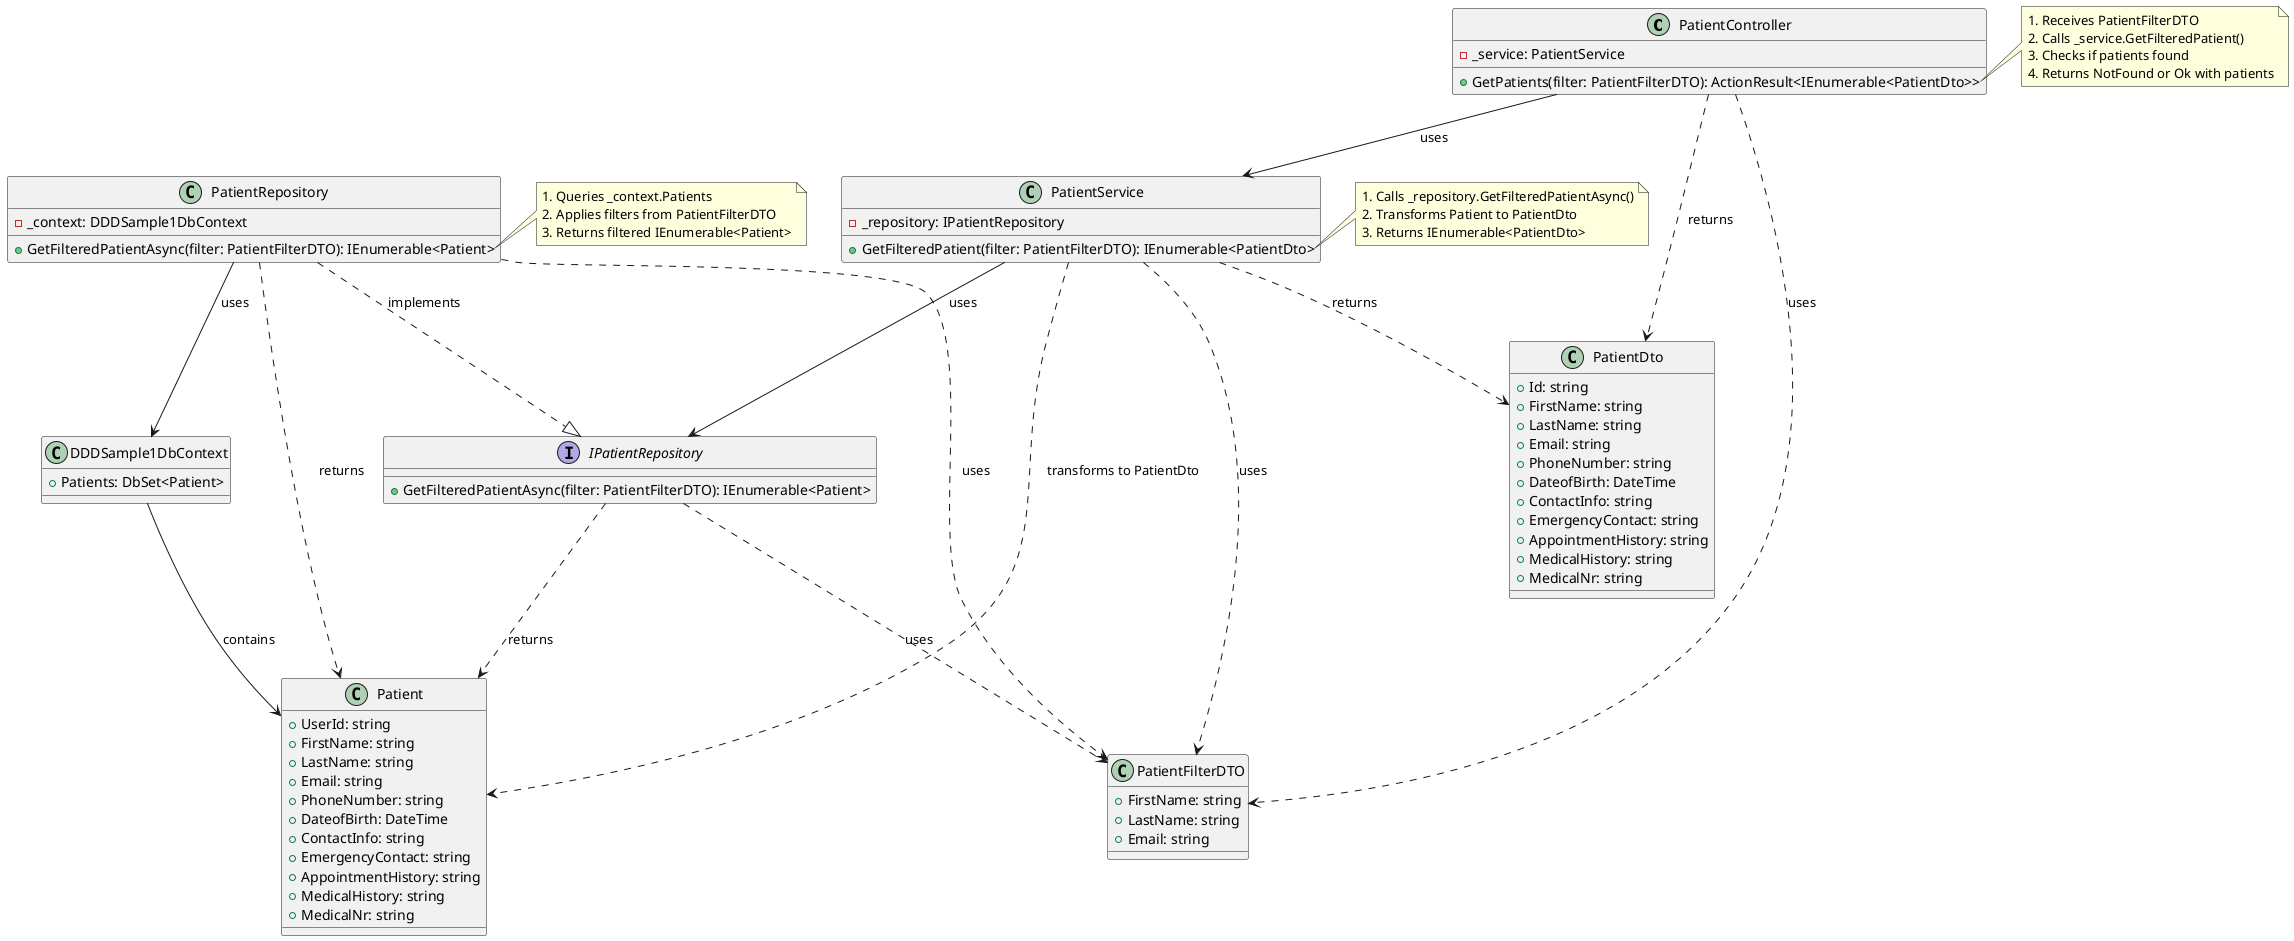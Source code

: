 @startuml

class PatientController {
  - _service: PatientService
  + GetPatients(filter: PatientFilterDTO): ActionResult<IEnumerable<PatientDto>>
}

class PatientService {
  - _repository: IPatientRepository
  + GetFilteredPatient(filter: PatientFilterDTO): IEnumerable<PatientDto>
}

interface IPatientRepository {
  + GetFilteredPatientAsync(filter: PatientFilterDTO): IEnumerable<Patient>
}

class PatientRepository {
  - _context: DDDSample1DbContext
  + GetFilteredPatientAsync(filter: PatientFilterDTO): IEnumerable<Patient>
}

class DDDSample1DbContext {
  + Patients: DbSet<Patient>
}

class Patient {
  + UserId: string
  + FirstName: string
  + LastName: string
  + Email: string
  + PhoneNumber: string
  + DateofBirth: DateTime
  + ContactInfo: string
  + EmergencyContact: string
  + AppointmentHistory: string
  + MedicalHistory: string
  + MedicalNr: string
}

class PatientFilterDTO {
  + FirstName: string
  + LastName: string
  + Email: string
}

class PatientDto {
  + Id: string
  + FirstName: string
  + LastName: string
  + Email: string
  + PhoneNumber: string
  + DateofBirth: DateTime
  + ContactInfo: string
  + EmergencyContact: string
  + AppointmentHistory: string
  + MedicalHistory: string
  + MedicalNr: string
}

PatientController --> PatientService : uses
PatientService --> IPatientRepository : uses
PatientRepository ..|> IPatientRepository : implements
PatientRepository --> DDDSample1DbContext : uses
DDDSample1DbContext --> Patient : contains

PatientController ..> PatientFilterDTO : uses
PatientController ..> PatientDto : returns
PatientService ..> PatientFilterDTO : uses
PatientService ..> PatientDto : returns
PatientService ..> Patient : transforms to PatientDto
IPatientRepository ..> PatientFilterDTO : uses
IPatientRepository ..> Patient : returns
PatientRepository ..> PatientFilterDTO : uses
PatientRepository ..> Patient : returns

note right of PatientController::GetPatients
  1. Receives PatientFilterDTO
  2. Calls _service.GetFilteredPatient()
  3. Checks if patients found
  4. Returns NotFound or Ok with patients
end note

note right of PatientService::GetFilteredPatient
  1. Calls _repository.GetFilteredPatientAsync()
  2. Transforms Patient to PatientDto
  3. Returns IEnumerable<PatientDto>
end note

note right of PatientRepository::GetFilteredPatientAsync
  1. Queries _context.Patients
  2. Applies filters from PatientFilterDTO
  3. Returns filtered IEnumerable<Patient>
end note
@enduml
